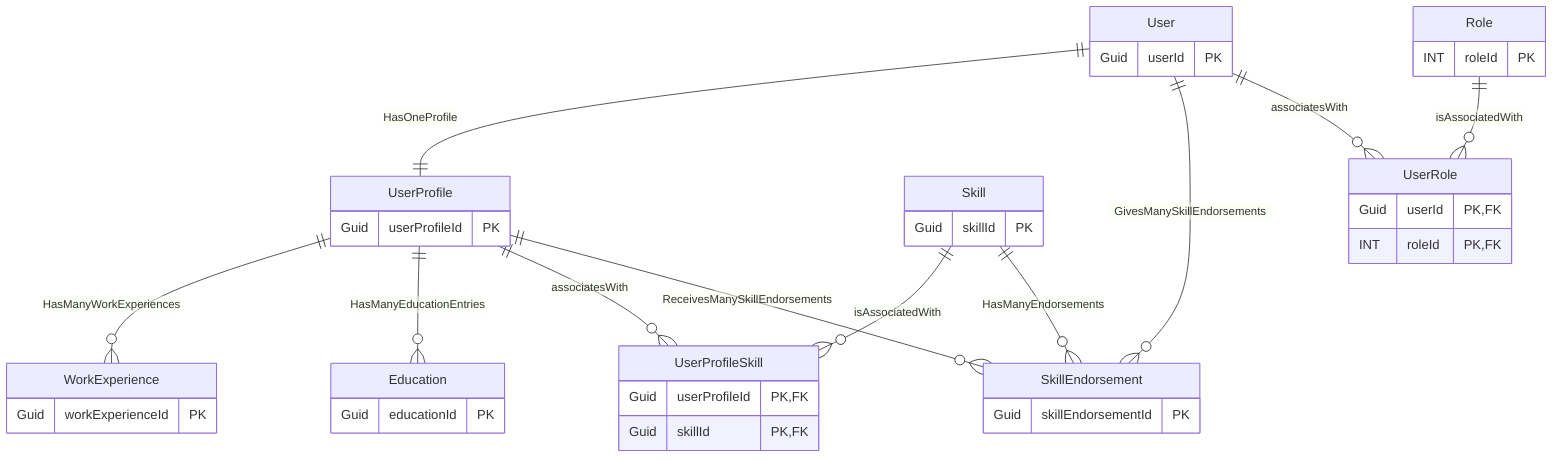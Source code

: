 erDiagram
    User {
        Guid userId PK
    }
    UserProfile {
        Guid userProfileId PK
    }
    WorkExperience {
        Guid workExperienceId PK
    }
    Education {
        Guid educationId PK
    }
    Skill {
        Guid skillId PK
    }
    UserProfileSkill {
        Guid userProfileId PK, FK
        Guid skillId PK, FK
    }
    SkillEndorsement {
        Guid skillEndorsementId PK
    }
    Role {
        INT roleId PK
    }
    UserRole {
        Guid userId PK, FK
        INT roleId PK, FK
    }

    User ||--|| UserProfile : "HasOneProfile"
    User ||--o{ SkillEndorsement : "GivesManySkillEndorsements"
    User ||--o{ UserRole : "associatesWith"

    UserProfile ||--o{ WorkExperience : "HasManyWorkExperiences"
    UserProfile ||--o{ Education : "HasManyEducationEntries"
    UserProfile ||--o{ UserProfileSkill : "associatesWith"
    UserProfile ||--o{ SkillEndorsement : "ReceivesManySkillEndorsements"

    Skill ||--o{ UserProfileSkill : "isAssociatedWith"
    Skill ||--o{ SkillEndorsement : "HasManyEndorsements"

    Role ||--o{ UserRole : "isAssociatedWith"